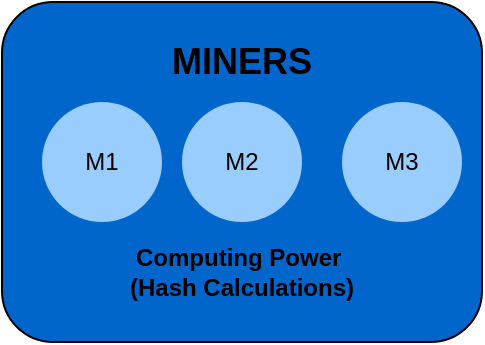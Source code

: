<mxfile version="28.2.0">
  <diagram name="Page-1" id="j1mJZ6CzVPzSqW4PU9dT">
    <mxGraphModel dx="1111" dy="465" grid="1" gridSize="10" guides="1" tooltips="1" connect="1" arrows="1" fold="1" page="1" pageScale="1" pageWidth="850" pageHeight="1100" math="0" shadow="0">
      <root>
        <mxCell id="0" />
        <mxCell id="1" parent="0" />
        <mxCell id="S6FOuybIhwKvVRD5kidw-1" value="" style="rounded=1;whiteSpace=wrap;html=1;fillColor=#0066CC;" vertex="1" parent="1">
          <mxGeometry x="40" y="40" width="240" height="170" as="geometry" />
        </mxCell>
        <mxCell id="S6FOuybIhwKvVRD5kidw-4" value="M1" style="ellipse;whiteSpace=wrap;html=1;aspect=fixed;fillColor=#99CCFF;strokeColor=none;" vertex="1" parent="1">
          <mxGeometry x="60" y="90" width="60" height="60" as="geometry" />
        </mxCell>
        <mxCell id="S6FOuybIhwKvVRD5kidw-5" value="M2" style="ellipse;whiteSpace=wrap;html=1;aspect=fixed;fillColor=#99CCFF;strokeColor=none;" vertex="1" parent="1">
          <mxGeometry x="130" y="90" width="60" height="60" as="geometry" />
        </mxCell>
        <mxCell id="S6FOuybIhwKvVRD5kidw-6" value="M3" style="ellipse;whiteSpace=wrap;html=1;aspect=fixed;fillColor=#99CCFF;strokeColor=none;" vertex="1" parent="1">
          <mxGeometry x="210" y="90" width="60" height="60" as="geometry" />
        </mxCell>
        <mxCell id="S6FOuybIhwKvVRD5kidw-7" value="&lt;b&gt;&lt;font style=&quot;font-size: 18px;&quot;&gt;MINERS&lt;/font&gt;&lt;/b&gt;" style="text;html=1;align=center;verticalAlign=middle;whiteSpace=wrap;rounded=0;strokeColor=none;" vertex="1" parent="1">
          <mxGeometry x="105" y="50" width="110" height="40" as="geometry" />
        </mxCell>
        <mxCell id="S6FOuybIhwKvVRD5kidw-8" value="&lt;b&gt;Computing Power&amp;nbsp;&lt;/b&gt;&lt;div&gt;&lt;b&gt;(Hash Calculations)&lt;/b&gt;&lt;/div&gt;" style="text;html=1;align=center;verticalAlign=middle;whiteSpace=wrap;rounded=0;" vertex="1" parent="1">
          <mxGeometry x="90" y="160" width="140" height="30" as="geometry" />
        </mxCell>
      </root>
    </mxGraphModel>
  </diagram>
</mxfile>
